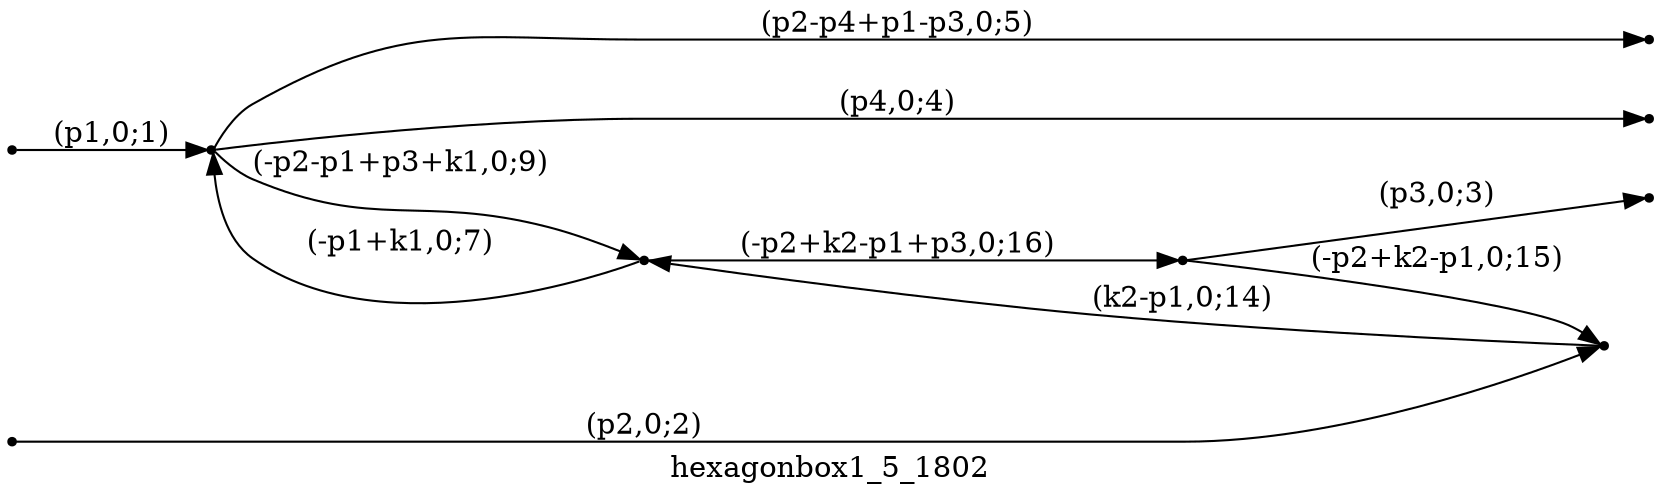 digraph hexagonbox1_5_1802 {
  label="hexagonbox1_5_1802";
  rankdir="LR";
  subgraph edges {
    -1 -> 2 [label="(p1,0;1)"];
    -2 -> 3 [label="(p2,0;2)"];
    4 -> -3 [label="(p3,0;3)"];
    2 -> -4 [label="(p4,0;4)"];
    2 -> -5 [label="(p2-p4+p1-p3,0;5)"];
    1 -> 2 [label="(-p1+k1,0;7)"];
    2 -> 1 [label="(-p2-p1+p3+k1,0;9)"];
    3 -> 1 [label="(k2-p1,0;14)"];
    4 -> 3 [label="(-p2+k2-p1,0;15)"];
    1 -> 4 [label="(-p2+k2-p1+p3,0;16)"];
  }
  subgraph incoming { rank="source"; -1; -2; }
  subgraph outgoing { rank="sink"; -3; -4; -5; }
-5 [shape=point];
-4 [shape=point];
-3 [shape=point];
-2 [shape=point];
-1 [shape=point];
1 [shape=point];
2 [shape=point];
3 [shape=point];
4 [shape=point];
}

